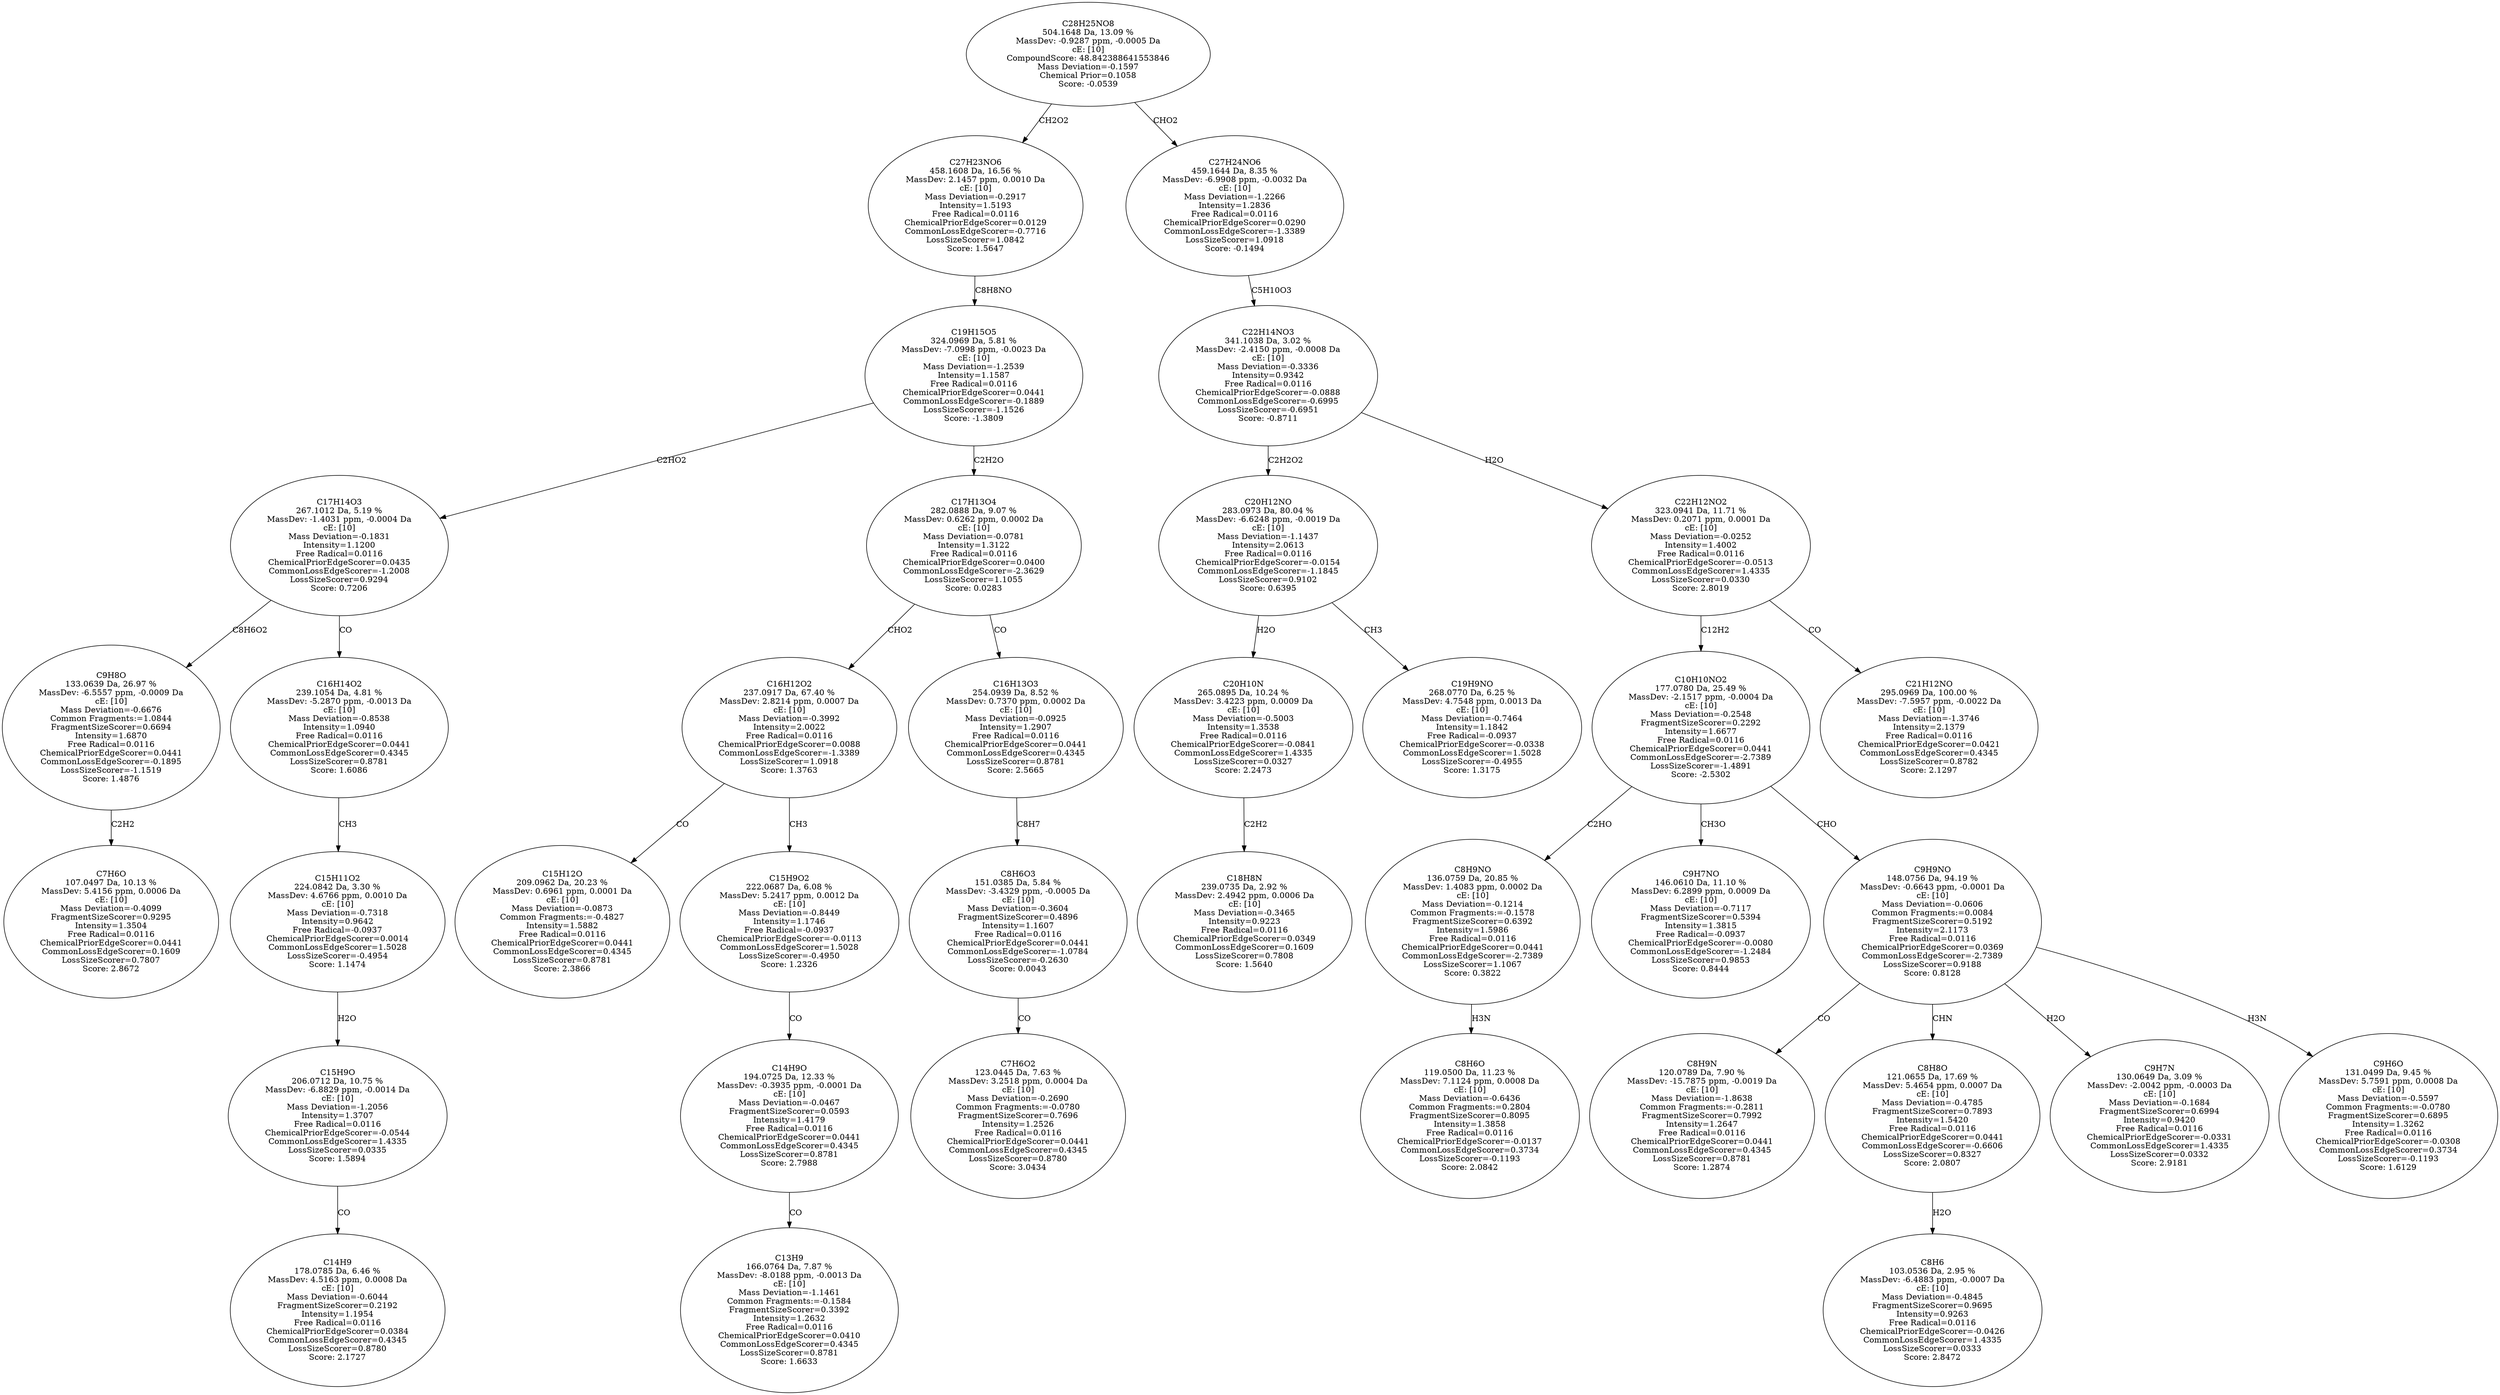 strict digraph {
v1 [label="C7H6O\n107.0497 Da, 10.13 %\nMassDev: 5.4156 ppm, 0.0006 Da\ncE: [10]\nMass Deviation=-0.4099\nFragmentSizeScorer=0.9295\nIntensity=1.3504\nFree Radical=0.0116\nChemicalPriorEdgeScorer=0.0441\nCommonLossEdgeScorer=0.1609\nLossSizeScorer=0.7807\nScore: 2.8672"];
v2 [label="C9H8O\n133.0639 Da, 26.97 %\nMassDev: -6.5557 ppm, -0.0009 Da\ncE: [10]\nMass Deviation=-0.6676\nCommon Fragments:=1.0844\nFragmentSizeScorer=0.6694\nIntensity=1.6870\nFree Radical=0.0116\nChemicalPriorEdgeScorer=0.0441\nCommonLossEdgeScorer=-0.1895\nLossSizeScorer=-1.1519\nScore: 1.4876"];
v3 [label="C14H9\n178.0785 Da, 6.46 %\nMassDev: 4.5163 ppm, 0.0008 Da\ncE: [10]\nMass Deviation=-0.6044\nFragmentSizeScorer=0.2192\nIntensity=1.1954\nFree Radical=0.0116\nChemicalPriorEdgeScorer=0.0384\nCommonLossEdgeScorer=0.4345\nLossSizeScorer=0.8780\nScore: 2.1727"];
v4 [label="C15H9O\n206.0712 Da, 10.75 %\nMassDev: -6.8829 ppm, -0.0014 Da\ncE: [10]\nMass Deviation=-1.2056\nIntensity=1.3707\nFree Radical=0.0116\nChemicalPriorEdgeScorer=-0.0544\nCommonLossEdgeScorer=1.4335\nLossSizeScorer=0.0335\nScore: 1.5894"];
v5 [label="C15H11O2\n224.0842 Da, 3.30 %\nMassDev: 4.6766 ppm, 0.0010 Da\ncE: [10]\nMass Deviation=-0.7318\nIntensity=0.9642\nFree Radical=-0.0937\nChemicalPriorEdgeScorer=0.0014\nCommonLossEdgeScorer=1.5028\nLossSizeScorer=-0.4954\nScore: 1.1474"];
v6 [label="C16H14O2\n239.1054 Da, 4.81 %\nMassDev: -5.2870 ppm, -0.0013 Da\ncE: [10]\nMass Deviation=-0.8538\nIntensity=1.0940\nFree Radical=0.0116\nChemicalPriorEdgeScorer=0.0441\nCommonLossEdgeScorer=0.4345\nLossSizeScorer=0.8781\nScore: 1.6086"];
v7 [label="C17H14O3\n267.1012 Da, 5.19 %\nMassDev: -1.4031 ppm, -0.0004 Da\ncE: [10]\nMass Deviation=-0.1831\nIntensity=1.1200\nFree Radical=0.0116\nChemicalPriorEdgeScorer=0.0435\nCommonLossEdgeScorer=-1.2008\nLossSizeScorer=0.9294\nScore: 0.7206"];
v8 [label="C15H12O\n209.0962 Da, 20.23 %\nMassDev: 0.6961 ppm, 0.0001 Da\ncE: [10]\nMass Deviation=-0.0873\nCommon Fragments:=-0.4827\nIntensity=1.5882\nFree Radical=0.0116\nChemicalPriorEdgeScorer=0.0441\nCommonLossEdgeScorer=0.4345\nLossSizeScorer=0.8781\nScore: 2.3866"];
v9 [label="C13H9\n166.0764 Da, 7.87 %\nMassDev: -8.0188 ppm, -0.0013 Da\ncE: [10]\nMass Deviation=-1.1461\nCommon Fragments:=-0.1584\nFragmentSizeScorer=0.3392\nIntensity=1.2632\nFree Radical=0.0116\nChemicalPriorEdgeScorer=0.0410\nCommonLossEdgeScorer=0.4345\nLossSizeScorer=0.8781\nScore: 1.6633"];
v10 [label="C14H9O\n194.0725 Da, 12.33 %\nMassDev: -0.3935 ppm, -0.0001 Da\ncE: [10]\nMass Deviation=-0.0467\nFragmentSizeScorer=0.0593\nIntensity=1.4179\nFree Radical=0.0116\nChemicalPriorEdgeScorer=0.0441\nCommonLossEdgeScorer=0.4345\nLossSizeScorer=0.8781\nScore: 2.7988"];
v11 [label="C15H9O2\n222.0687 Da, 6.08 %\nMassDev: 5.2417 ppm, 0.0012 Da\ncE: [10]\nMass Deviation=-0.8449\nIntensity=1.1746\nFree Radical=-0.0937\nChemicalPriorEdgeScorer=-0.0113\nCommonLossEdgeScorer=1.5028\nLossSizeScorer=-0.4950\nScore: 1.2326"];
v12 [label="C16H12O2\n237.0917 Da, 67.40 %\nMassDev: 2.8214 ppm, 0.0007 Da\ncE: [10]\nMass Deviation=-0.3992\nIntensity=2.0022\nFree Radical=0.0116\nChemicalPriorEdgeScorer=0.0088\nCommonLossEdgeScorer=-1.3389\nLossSizeScorer=1.0918\nScore: 1.3763"];
v13 [label="C7H6O2\n123.0445 Da, 7.63 %\nMassDev: 3.2518 ppm, 0.0004 Da\ncE: [10]\nMass Deviation=-0.2690\nCommon Fragments:=-0.0780\nFragmentSizeScorer=0.7696\nIntensity=1.2526\nFree Radical=0.0116\nChemicalPriorEdgeScorer=0.0441\nCommonLossEdgeScorer=0.4345\nLossSizeScorer=0.8780\nScore: 3.0434"];
v14 [label="C8H6O3\n151.0385 Da, 5.84 %\nMassDev: -3.4329 ppm, -0.0005 Da\ncE: [10]\nMass Deviation=-0.3604\nFragmentSizeScorer=0.4896\nIntensity=1.1607\nFree Radical=0.0116\nChemicalPriorEdgeScorer=0.0441\nCommonLossEdgeScorer=-1.0784\nLossSizeScorer=-0.2630\nScore: 0.0043"];
v15 [label="C16H13O3\n254.0939 Da, 8.52 %\nMassDev: 0.7370 ppm, 0.0002 Da\ncE: [10]\nMass Deviation=-0.0925\nIntensity=1.2907\nFree Radical=0.0116\nChemicalPriorEdgeScorer=0.0441\nCommonLossEdgeScorer=0.4345\nLossSizeScorer=0.8781\nScore: 2.5665"];
v16 [label="C17H13O4\n282.0888 Da, 9.07 %\nMassDev: 0.6262 ppm, 0.0002 Da\ncE: [10]\nMass Deviation=-0.0781\nIntensity=1.3122\nFree Radical=0.0116\nChemicalPriorEdgeScorer=0.0400\nCommonLossEdgeScorer=-2.3629\nLossSizeScorer=1.1055\nScore: 0.0283"];
v17 [label="C19H15O5\n324.0969 Da, 5.81 %\nMassDev: -7.0998 ppm, -0.0023 Da\ncE: [10]\nMass Deviation=-1.2539\nIntensity=1.1587\nFree Radical=0.0116\nChemicalPriorEdgeScorer=0.0441\nCommonLossEdgeScorer=-0.1889\nLossSizeScorer=-1.1526\nScore: -1.3809"];
v18 [label="C27H23NO6\n458.1608 Da, 16.56 %\nMassDev: 2.1457 ppm, 0.0010 Da\ncE: [10]\nMass Deviation=-0.2917\nIntensity=1.5193\nFree Radical=0.0116\nChemicalPriorEdgeScorer=0.0129\nCommonLossEdgeScorer=-0.7716\nLossSizeScorer=1.0842\nScore: 1.5647"];
v19 [label="C18H8N\n239.0735 Da, 2.92 %\nMassDev: 2.4942 ppm, 0.0006 Da\ncE: [10]\nMass Deviation=-0.3465\nIntensity=0.9223\nFree Radical=0.0116\nChemicalPriorEdgeScorer=0.0349\nCommonLossEdgeScorer=0.1609\nLossSizeScorer=0.7808\nScore: 1.5640"];
v20 [label="C20H10N\n265.0895 Da, 10.24 %\nMassDev: 3.4223 ppm, 0.0009 Da\ncE: [10]\nMass Deviation=-0.5003\nIntensity=1.3538\nFree Radical=0.0116\nChemicalPriorEdgeScorer=-0.0841\nCommonLossEdgeScorer=1.4335\nLossSizeScorer=0.0327\nScore: 2.2473"];
v21 [label="C19H9NO\n268.0770 Da, 6.25 %\nMassDev: 4.7548 ppm, 0.0013 Da\ncE: [10]\nMass Deviation=-0.7464\nIntensity=1.1842\nFree Radical=-0.0937\nChemicalPriorEdgeScorer=-0.0338\nCommonLossEdgeScorer=1.5028\nLossSizeScorer=-0.4955\nScore: 1.3175"];
v22 [label="C20H12NO\n283.0973 Da, 80.04 %\nMassDev: -6.6248 ppm, -0.0019 Da\ncE: [10]\nMass Deviation=-1.1437\nIntensity=2.0613\nFree Radical=0.0116\nChemicalPriorEdgeScorer=-0.0154\nCommonLossEdgeScorer=-1.1845\nLossSizeScorer=0.9102\nScore: 0.6395"];
v23 [label="C8H6O\n119.0500 Da, 11.23 %\nMassDev: 7.1124 ppm, 0.0008 Da\ncE: [10]\nMass Deviation=-0.6436\nCommon Fragments:=0.2804\nFragmentSizeScorer=0.8095\nIntensity=1.3858\nFree Radical=0.0116\nChemicalPriorEdgeScorer=-0.0137\nCommonLossEdgeScorer=0.3734\nLossSizeScorer=-0.1193\nScore: 2.0842"];
v24 [label="C8H9NO\n136.0759 Da, 20.85 %\nMassDev: 1.4083 ppm, 0.0002 Da\ncE: [10]\nMass Deviation=-0.1214\nCommon Fragments:=-0.1578\nFragmentSizeScorer=0.6392\nIntensity=1.5986\nFree Radical=0.0116\nChemicalPriorEdgeScorer=0.0441\nCommonLossEdgeScorer=-2.7389\nLossSizeScorer=1.1067\nScore: 0.3822"];
v25 [label="C9H7NO\n146.0610 Da, 11.10 %\nMassDev: 6.2899 ppm, 0.0009 Da\ncE: [10]\nMass Deviation=-0.7117\nFragmentSizeScorer=0.5394\nIntensity=1.3815\nFree Radical=-0.0937\nChemicalPriorEdgeScorer=-0.0080\nCommonLossEdgeScorer=-1.2484\nLossSizeScorer=0.9853\nScore: 0.8444"];
v26 [label="C8H9N\n120.0789 Da, 7.90 %\nMassDev: -15.7875 ppm, -0.0019 Da\ncE: [10]\nMass Deviation=-1.8638\nCommon Fragments:=-0.2811\nFragmentSizeScorer=0.7992\nIntensity=1.2647\nFree Radical=0.0116\nChemicalPriorEdgeScorer=0.0441\nCommonLossEdgeScorer=0.4345\nLossSizeScorer=0.8781\nScore: 1.2874"];
v27 [label="C8H6\n103.0536 Da, 2.95 %\nMassDev: -6.4883 ppm, -0.0007 Da\ncE: [10]\nMass Deviation=-0.4845\nFragmentSizeScorer=0.9695\nIntensity=0.9263\nFree Radical=0.0116\nChemicalPriorEdgeScorer=-0.0426\nCommonLossEdgeScorer=1.4335\nLossSizeScorer=0.0333\nScore: 2.8472"];
v28 [label="C8H8O\n121.0655 Da, 17.69 %\nMassDev: 5.4654 ppm, 0.0007 Da\ncE: [10]\nMass Deviation=-0.4785\nFragmentSizeScorer=0.7893\nIntensity=1.5420\nFree Radical=0.0116\nChemicalPriorEdgeScorer=0.0441\nCommonLossEdgeScorer=-0.6606\nLossSizeScorer=0.8327\nScore: 2.0807"];
v29 [label="C9H7N\n130.0649 Da, 3.09 %\nMassDev: -2.0042 ppm, -0.0003 Da\ncE: [10]\nMass Deviation=-0.1684\nFragmentSizeScorer=0.6994\nIntensity=0.9420\nFree Radical=0.0116\nChemicalPriorEdgeScorer=-0.0331\nCommonLossEdgeScorer=1.4335\nLossSizeScorer=0.0332\nScore: 2.9181"];
v30 [label="C9H6O\n131.0499 Da, 9.45 %\nMassDev: 5.7591 ppm, 0.0008 Da\ncE: [10]\nMass Deviation=-0.5597\nCommon Fragments:=-0.0780\nFragmentSizeScorer=0.6895\nIntensity=1.3262\nFree Radical=0.0116\nChemicalPriorEdgeScorer=-0.0308\nCommonLossEdgeScorer=0.3734\nLossSizeScorer=-0.1193\nScore: 1.6129"];
v31 [label="C9H9NO\n148.0756 Da, 94.19 %\nMassDev: -0.6643 ppm, -0.0001 Da\ncE: [10]\nMass Deviation=-0.0606\nCommon Fragments:=0.0084\nFragmentSizeScorer=0.5192\nIntensity=2.1173\nFree Radical=0.0116\nChemicalPriorEdgeScorer=0.0369\nCommonLossEdgeScorer=-2.7389\nLossSizeScorer=0.9188\nScore: 0.8128"];
v32 [label="C10H10NO2\n177.0780 Da, 25.49 %\nMassDev: -2.1517 ppm, -0.0004 Da\ncE: [10]\nMass Deviation=-0.2548\nFragmentSizeScorer=0.2292\nIntensity=1.6677\nFree Radical=0.0116\nChemicalPriorEdgeScorer=0.0441\nCommonLossEdgeScorer=-2.7389\nLossSizeScorer=-1.4891\nScore: -2.5302"];
v33 [label="C21H12NO\n295.0969 Da, 100.00 %\nMassDev: -7.5957 ppm, -0.0022 Da\ncE: [10]\nMass Deviation=-1.3746\nIntensity=2.1379\nFree Radical=0.0116\nChemicalPriorEdgeScorer=0.0421\nCommonLossEdgeScorer=0.4345\nLossSizeScorer=0.8782\nScore: 2.1297"];
v34 [label="C22H12NO2\n323.0941 Da, 11.71 %\nMassDev: 0.2071 ppm, 0.0001 Da\ncE: [10]\nMass Deviation=-0.0252\nIntensity=1.4002\nFree Radical=0.0116\nChemicalPriorEdgeScorer=-0.0513\nCommonLossEdgeScorer=1.4335\nLossSizeScorer=0.0330\nScore: 2.8019"];
v35 [label="C22H14NO3\n341.1038 Da, 3.02 %\nMassDev: -2.4150 ppm, -0.0008 Da\ncE: [10]\nMass Deviation=-0.3336\nIntensity=0.9342\nFree Radical=0.0116\nChemicalPriorEdgeScorer=-0.0888\nCommonLossEdgeScorer=-0.6995\nLossSizeScorer=-0.6951\nScore: -0.8711"];
v36 [label="C27H24NO6\n459.1644 Da, 8.35 %\nMassDev: -6.9908 ppm, -0.0032 Da\ncE: [10]\nMass Deviation=-1.2266\nIntensity=1.2836\nFree Radical=0.0116\nChemicalPriorEdgeScorer=0.0290\nCommonLossEdgeScorer=-1.3389\nLossSizeScorer=1.0918\nScore: -0.1494"];
v37 [label="C28H25NO8\n504.1648 Da, 13.09 %\nMassDev: -0.9287 ppm, -0.0005 Da\ncE: [10]\nCompoundScore: 48.842388641553846\nMass Deviation=-0.1597\nChemical Prior=0.1058\nScore: -0.0539"];
v2 -> v1 [label="C2H2"];
v7 -> v2 [label="C8H6O2"];
v4 -> v3 [label="CO"];
v5 -> v4 [label="H2O"];
v6 -> v5 [label="CH3"];
v7 -> v6 [label="CO"];
v17 -> v7 [label="C2HO2"];
v12 -> v8 [label="CO"];
v10 -> v9 [label="CO"];
v11 -> v10 [label="CO"];
v12 -> v11 [label="CH3"];
v16 -> v12 [label="CHO2"];
v14 -> v13 [label="CO"];
v15 -> v14 [label="C8H7"];
v16 -> v15 [label="CO"];
v17 -> v16 [label="C2H2O"];
v18 -> v17 [label="C8H8NO"];
v37 -> v18 [label="CH2O2"];
v20 -> v19 [label="C2H2"];
v22 -> v20 [label="H2O"];
v22 -> v21 [label="CH3"];
v35 -> v22 [label="C2H2O2"];
v24 -> v23 [label="H3N"];
v32 -> v24 [label="C2HO"];
v32 -> v25 [label="CH3O"];
v31 -> v26 [label="CO"];
v28 -> v27 [label="H2O"];
v31 -> v28 [label="CHN"];
v31 -> v29 [label="H2O"];
v31 -> v30 [label="H3N"];
v32 -> v31 [label="CHO"];
v34 -> v32 [label="C12H2"];
v34 -> v33 [label="CO"];
v35 -> v34 [label="H2O"];
v36 -> v35 [label="C5H10O3"];
v37 -> v36 [label="CHO2"];
}